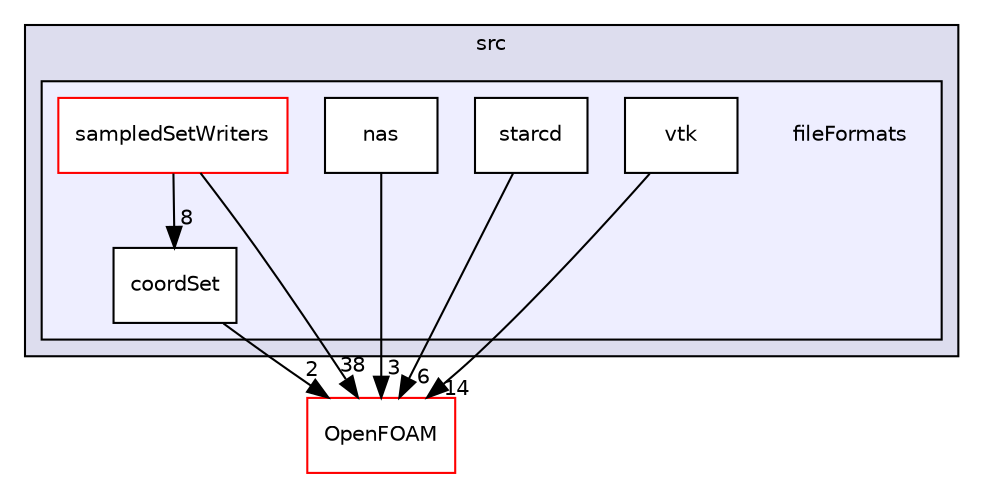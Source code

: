 digraph "src/fileFormats" {
  bgcolor=transparent;
  compound=true
  node [ fontsize="10", fontname="Helvetica"];
  edge [ labelfontsize="10", labelfontname="Helvetica"];
  subgraph clusterdir_68267d1309a1af8e8297ef4c3efbcdba {
    graph [ bgcolor="#ddddee", pencolor="black", label="src" fontname="Helvetica", fontsize="10", URL="dir_68267d1309a1af8e8297ef4c3efbcdba.html"]
  subgraph clusterdir_b05602f37bb521a7142c0a3e200b5f35 {
    graph [ bgcolor="#eeeeff", pencolor="black", label="" URL="dir_b05602f37bb521a7142c0a3e200b5f35.html"];
    dir_b05602f37bb521a7142c0a3e200b5f35 [shape=plaintext label="fileFormats"];
    dir_388c909ee48a1d04b28f5bcb790268a1 [shape=box label="coordSet" color="black" fillcolor="white" style="filled" URL="dir_388c909ee48a1d04b28f5bcb790268a1.html"];
    dir_33473143d694144e7a83588f38ff8e8f [shape=box label="nas" color="black" fillcolor="white" style="filled" URL="dir_33473143d694144e7a83588f38ff8e8f.html"];
    dir_276074facfd9ea15c0477839cf5f076d [shape=box label="sampledSetWriters" color="red" fillcolor="white" style="filled" URL="dir_276074facfd9ea15c0477839cf5f076d.html"];
    dir_33cdf342a0eb1db4279b5ef4b50f07b1 [shape=box label="starcd" color="black" fillcolor="white" style="filled" URL="dir_33cdf342a0eb1db4279b5ef4b50f07b1.html"];
    dir_cfb0a79374c161664966704d31c85f3d [shape=box label="vtk" color="black" fillcolor="white" style="filled" URL="dir_cfb0a79374c161664966704d31c85f3d.html"];
  }
  }
  dir_c5473ff19b20e6ec4dfe5c310b3778a8 [shape=box label="OpenFOAM" color="red" URL="dir_c5473ff19b20e6ec4dfe5c310b3778a8.html"];
  dir_33cdf342a0eb1db4279b5ef4b50f07b1->dir_c5473ff19b20e6ec4dfe5c310b3778a8 [headlabel="6", labeldistance=1.5 headhref="dir_000892_001887.html"];
  dir_388c909ee48a1d04b28f5bcb790268a1->dir_c5473ff19b20e6ec4dfe5c310b3778a8 [headlabel="2", labeldistance=1.5 headhref="dir_000882_001887.html"];
  dir_276074facfd9ea15c0477839cf5f076d->dir_388c909ee48a1d04b28f5bcb790268a1 [headlabel="8", labeldistance=1.5 headhref="dir_000884_000882.html"];
  dir_276074facfd9ea15c0477839cf5f076d->dir_c5473ff19b20e6ec4dfe5c310b3778a8 [headlabel="38", labeldistance=1.5 headhref="dir_000884_001887.html"];
  dir_33473143d694144e7a83588f38ff8e8f->dir_c5473ff19b20e6ec4dfe5c310b3778a8 [headlabel="3", labeldistance=1.5 headhref="dir_000883_001887.html"];
  dir_cfb0a79374c161664966704d31c85f3d->dir_c5473ff19b20e6ec4dfe5c310b3778a8 [headlabel="14", labeldistance=1.5 headhref="dir_000893_001887.html"];
}
